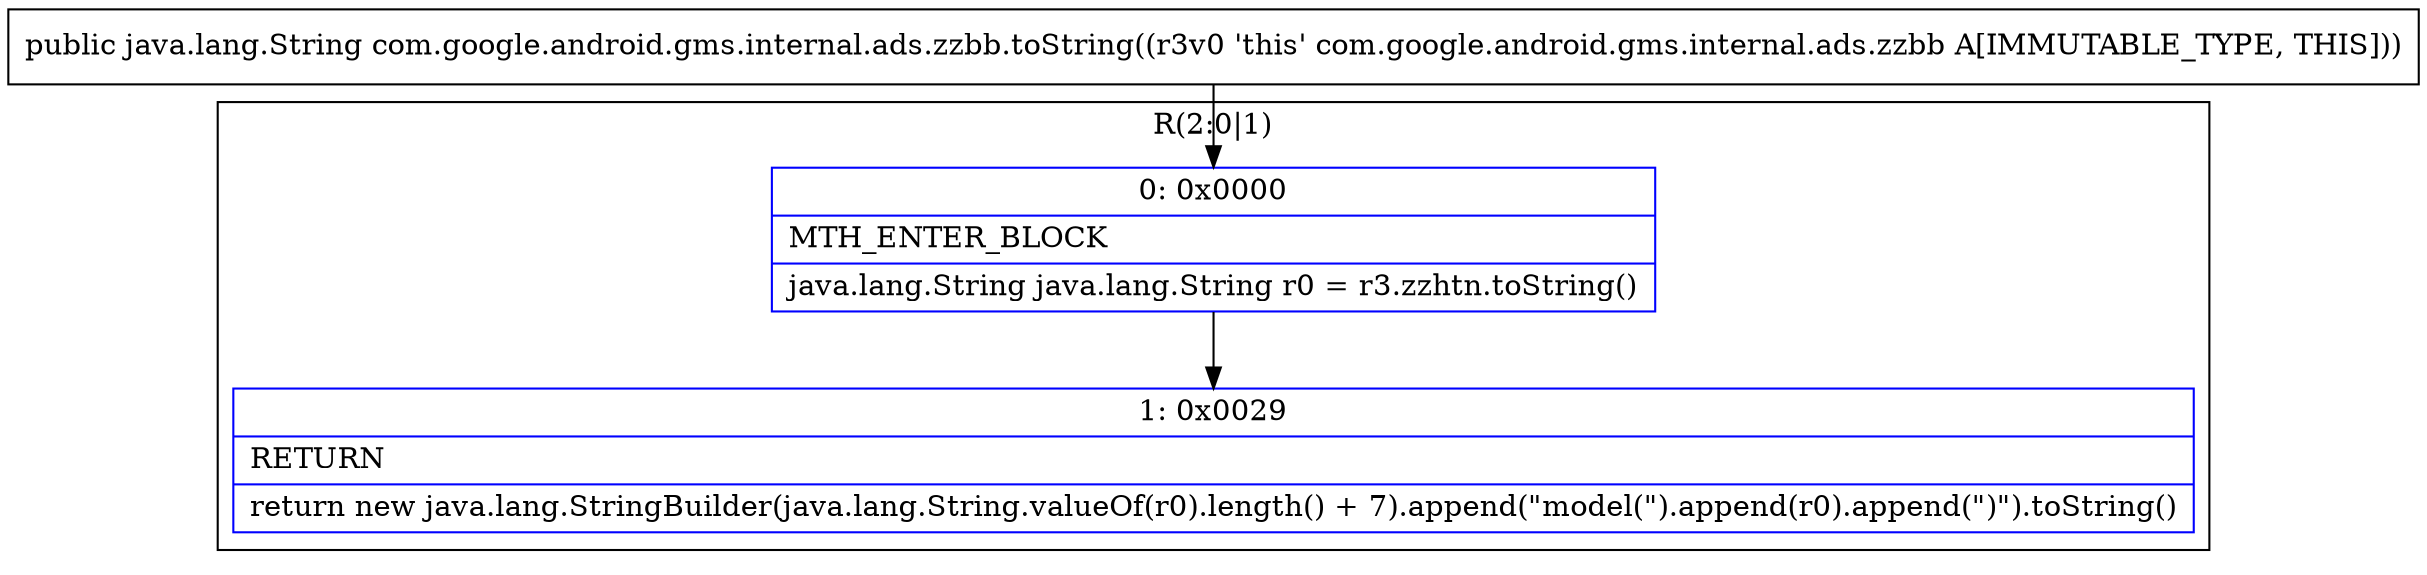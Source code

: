 digraph "CFG forcom.google.android.gms.internal.ads.zzbb.toString()Ljava\/lang\/String;" {
subgraph cluster_Region_1364928546 {
label = "R(2:0|1)";
node [shape=record,color=blue];
Node_0 [shape=record,label="{0\:\ 0x0000|MTH_ENTER_BLOCK\l|java.lang.String java.lang.String r0 = r3.zzhtn.toString()\l}"];
Node_1 [shape=record,label="{1\:\ 0x0029|RETURN\l|return new java.lang.StringBuilder(java.lang.String.valueOf(r0).length() + 7).append(\"model(\").append(r0).append(\")\").toString()\l}"];
}
MethodNode[shape=record,label="{public java.lang.String com.google.android.gms.internal.ads.zzbb.toString((r3v0 'this' com.google.android.gms.internal.ads.zzbb A[IMMUTABLE_TYPE, THIS])) }"];
MethodNode -> Node_0;
Node_0 -> Node_1;
}

